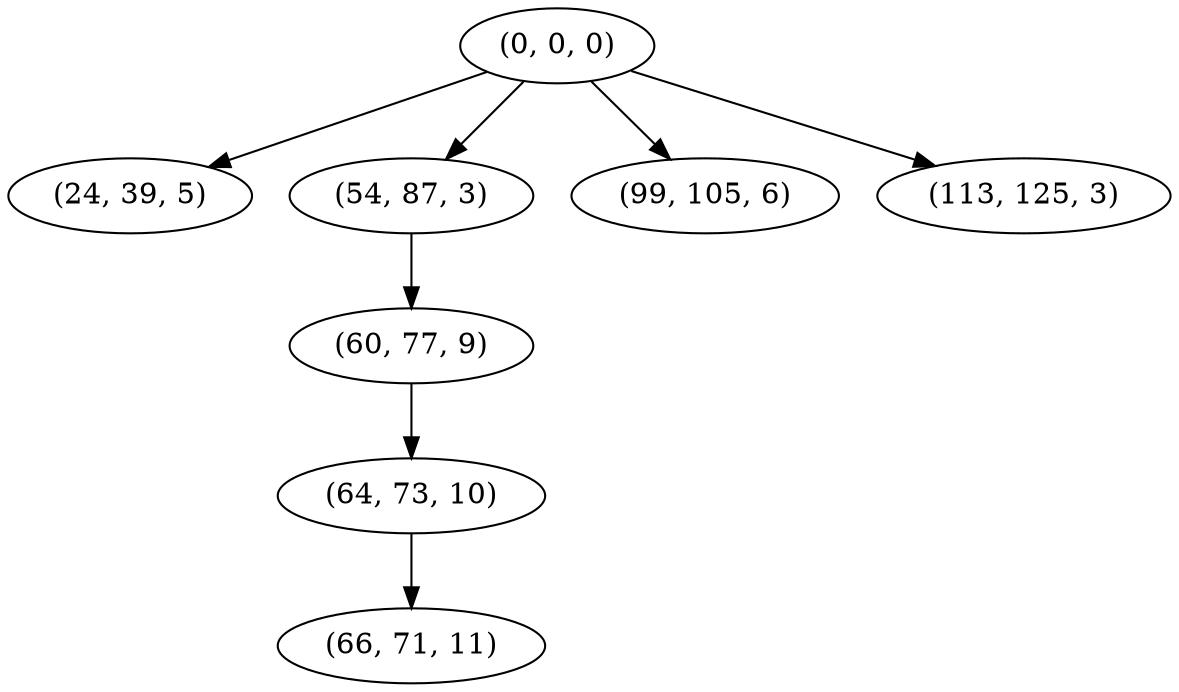 digraph tree {
    "(0, 0, 0)";
    "(24, 39, 5)";
    "(54, 87, 3)";
    "(60, 77, 9)";
    "(64, 73, 10)";
    "(66, 71, 11)";
    "(99, 105, 6)";
    "(113, 125, 3)";
    "(0, 0, 0)" -> "(24, 39, 5)";
    "(0, 0, 0)" -> "(54, 87, 3)";
    "(0, 0, 0)" -> "(99, 105, 6)";
    "(0, 0, 0)" -> "(113, 125, 3)";
    "(54, 87, 3)" -> "(60, 77, 9)";
    "(60, 77, 9)" -> "(64, 73, 10)";
    "(64, 73, 10)" -> "(66, 71, 11)";
}
